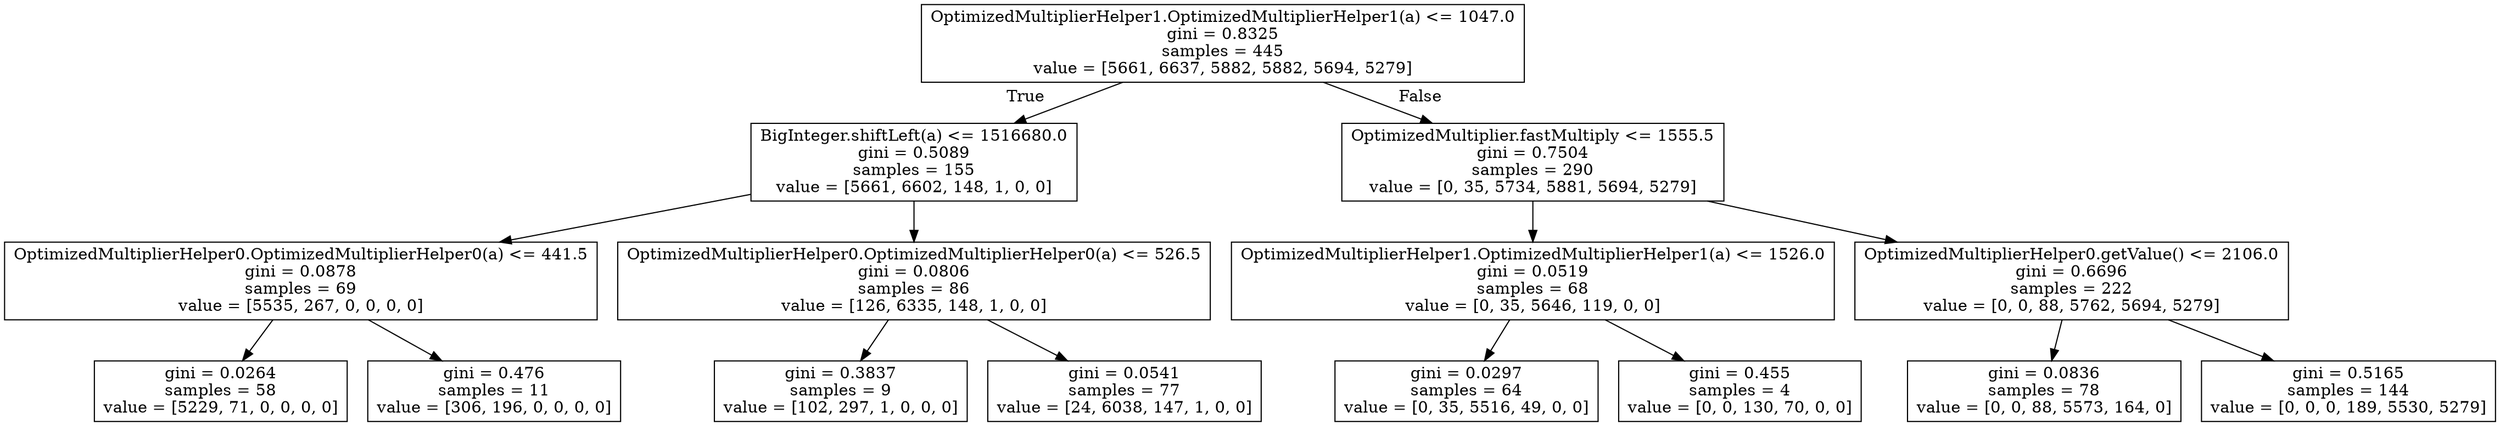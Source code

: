 digraph Tree {
node [shape=box] ;
0 [label="OptimizedMultiplierHelper1.OptimizedMultiplierHelper1(a) <= 1047.0\ngini = 0.8325\nsamples = 445\nvalue = [5661, 6637, 5882, 5882, 5694, 5279]"] ;
1 [label="BigInteger.shiftLeft(a) <= 1516680.0\ngini = 0.5089\nsamples = 155\nvalue = [5661, 6602, 148, 1, 0, 0]"] ;
0 -> 1 [labeldistance=2.5, labelangle=45, headlabel="True"] ;
2 [label="OptimizedMultiplierHelper0.OptimizedMultiplierHelper0(a) <= 441.5\ngini = 0.0878\nsamples = 69\nvalue = [5535, 267, 0, 0, 0, 0]"] ;
1 -> 2 ;
3 [label="gini = 0.0264\nsamples = 58\nvalue = [5229, 71, 0, 0, 0, 0]"] ;
2 -> 3 ;
4 [label="gini = 0.476\nsamples = 11\nvalue = [306, 196, 0, 0, 0, 0]"] ;
2 -> 4 ;
5 [label="OptimizedMultiplierHelper0.OptimizedMultiplierHelper0(a) <= 526.5\ngini = 0.0806\nsamples = 86\nvalue = [126, 6335, 148, 1, 0, 0]"] ;
1 -> 5 ;
6 [label="gini = 0.3837\nsamples = 9\nvalue = [102, 297, 1, 0, 0, 0]"] ;
5 -> 6 ;
7 [label="gini = 0.0541\nsamples = 77\nvalue = [24, 6038, 147, 1, 0, 0]"] ;
5 -> 7 ;
8 [label="OptimizedMultiplier.fastMultiply <= 1555.5\ngini = 0.7504\nsamples = 290\nvalue = [0, 35, 5734, 5881, 5694, 5279]"] ;
0 -> 8 [labeldistance=2.5, labelangle=-45, headlabel="False"] ;
9 [label="OptimizedMultiplierHelper1.OptimizedMultiplierHelper1(a) <= 1526.0\ngini = 0.0519\nsamples = 68\nvalue = [0, 35, 5646, 119, 0, 0]"] ;
8 -> 9 ;
10 [label="gini = 0.0297\nsamples = 64\nvalue = [0, 35, 5516, 49, 0, 0]"] ;
9 -> 10 ;
11 [label="gini = 0.455\nsamples = 4\nvalue = [0, 0, 130, 70, 0, 0]"] ;
9 -> 11 ;
12 [label="OptimizedMultiplierHelper0.getValue() <= 2106.0\ngini = 0.6696\nsamples = 222\nvalue = [0, 0, 88, 5762, 5694, 5279]"] ;
8 -> 12 ;
13 [label="gini = 0.0836\nsamples = 78\nvalue = [0, 0, 88, 5573, 164, 0]"] ;
12 -> 13 ;
14 [label="gini = 0.5165\nsamples = 144\nvalue = [0, 0, 0, 189, 5530, 5279]"] ;
12 -> 14 ;
}